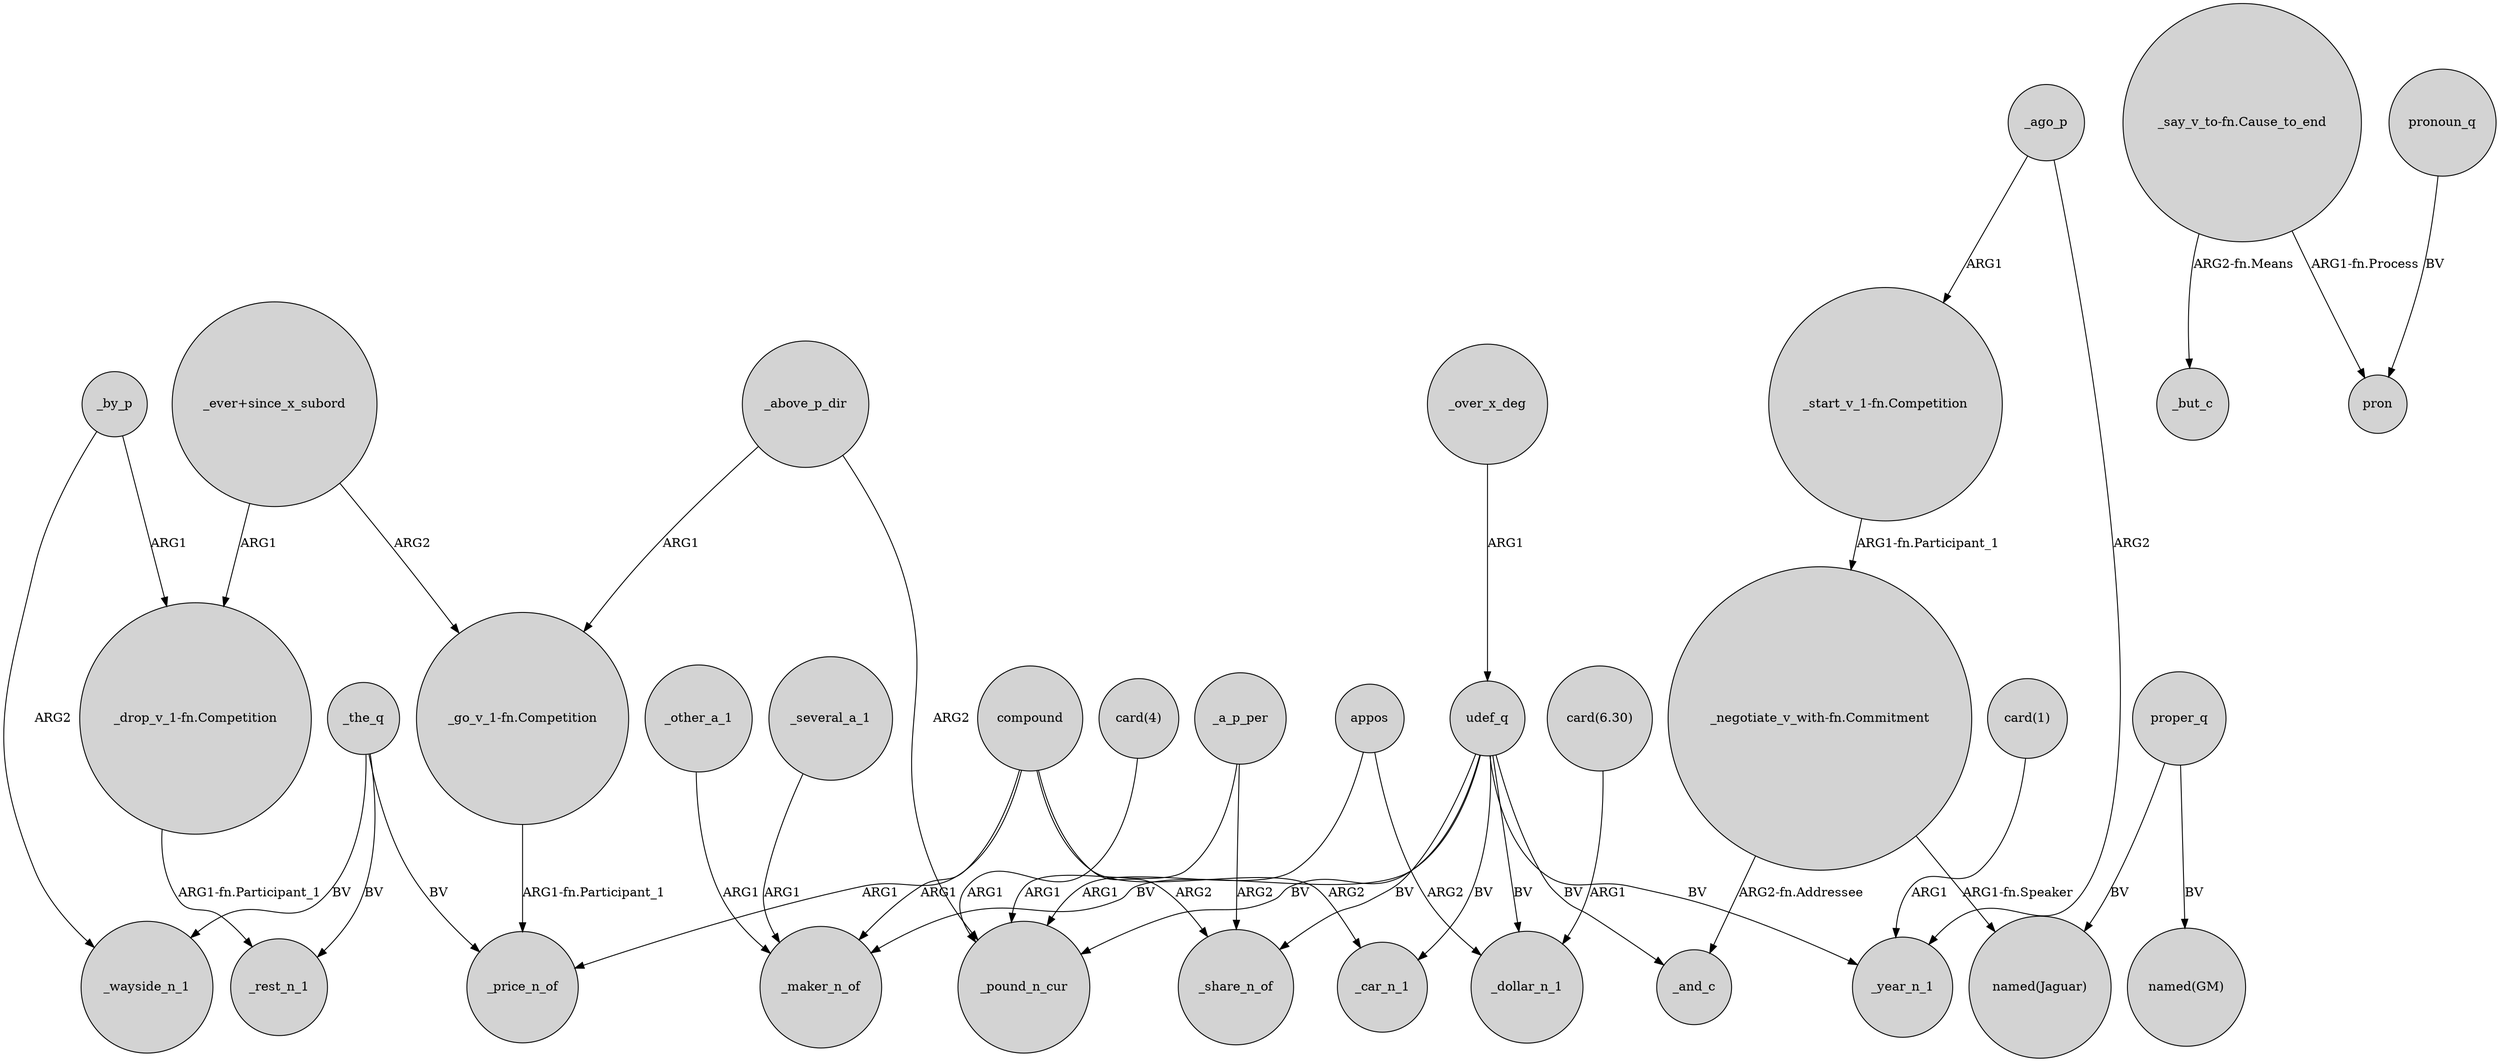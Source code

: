 digraph {
	node [shape=circle style=filled]
	_the_q -> _wayside_n_1 [label=BV]
	udef_q -> _pound_n_cur [label=BV]
	_other_a_1 -> _maker_n_of [label=ARG1]
	_ago_p -> "_start_v_1-fn.Competition" [label=ARG1]
	_several_a_1 -> _maker_n_of [label=ARG1]
	"card(1)" -> _year_n_1 [label=ARG1]
	"_ever+since_x_subord" -> "_drop_v_1-fn.Competition" [label=ARG1]
	_above_p_dir -> "_go_v_1-fn.Competition" [label=ARG1]
	appos -> _dollar_n_1 [label=ARG2]
	proper_q -> "named(GM)" [label=BV]
	"card(4)" -> _pound_n_cur [label=ARG1]
	udef_q -> _and_c [label=BV]
	_above_p_dir -> _pound_n_cur [label=ARG2]
	"_say_v_to-fn.Cause_to_end" -> pron [label="ARG1-fn.Process"]
	"_negotiate_v_with-fn.Commitment" -> "named(Jaguar)" [label="ARG1-fn.Speaker"]
	udef_q -> _maker_n_of [label=BV]
	pronoun_q -> pron [label=BV]
	_a_p_per -> _share_n_of [label=ARG2]
	compound -> _car_n_1 [label=ARG2]
	"_start_v_1-fn.Competition" -> "_negotiate_v_with-fn.Commitment" [label="ARG1-fn.Participant_1"]
	_by_p -> _wayside_n_1 [label=ARG2]
	udef_q -> _share_n_of [label=BV]
	"_ever+since_x_subord" -> "_go_v_1-fn.Competition" [label=ARG2]
	"_go_v_1-fn.Competition" -> _price_n_of [label="ARG1-fn.Participant_1"]
	udef_q -> _car_n_1 [label=BV]
	proper_q -> "named(Jaguar)" [label=BV]
	udef_q -> _dollar_n_1 [label=BV]
	_a_p_per -> _pound_n_cur [label=ARG1]
	"_negotiate_v_with-fn.Commitment" -> _and_c [label="ARG2-fn.Addressee"]
	"_drop_v_1-fn.Competition" -> _rest_n_1 [label="ARG1-fn.Participant_1"]
	compound -> _share_n_of [label=ARG2]
	"_say_v_to-fn.Cause_to_end" -> _but_c [label="ARG2-fn.Means"]
	_ago_p -> _year_n_1 [label=ARG2]
	compound -> _maker_n_of [label=ARG1]
	udef_q -> _year_n_1 [label=BV]
	_the_q -> _rest_n_1 [label=BV]
	_over_x_deg -> udef_q [label=ARG1]
	_the_q -> _price_n_of [label=BV]
	_by_p -> "_drop_v_1-fn.Competition" [label=ARG1]
	compound -> _price_n_of [label=ARG1]
	"card(6.30)" -> _dollar_n_1 [label=ARG1]
	appos -> _pound_n_cur [label=ARG1]
}
